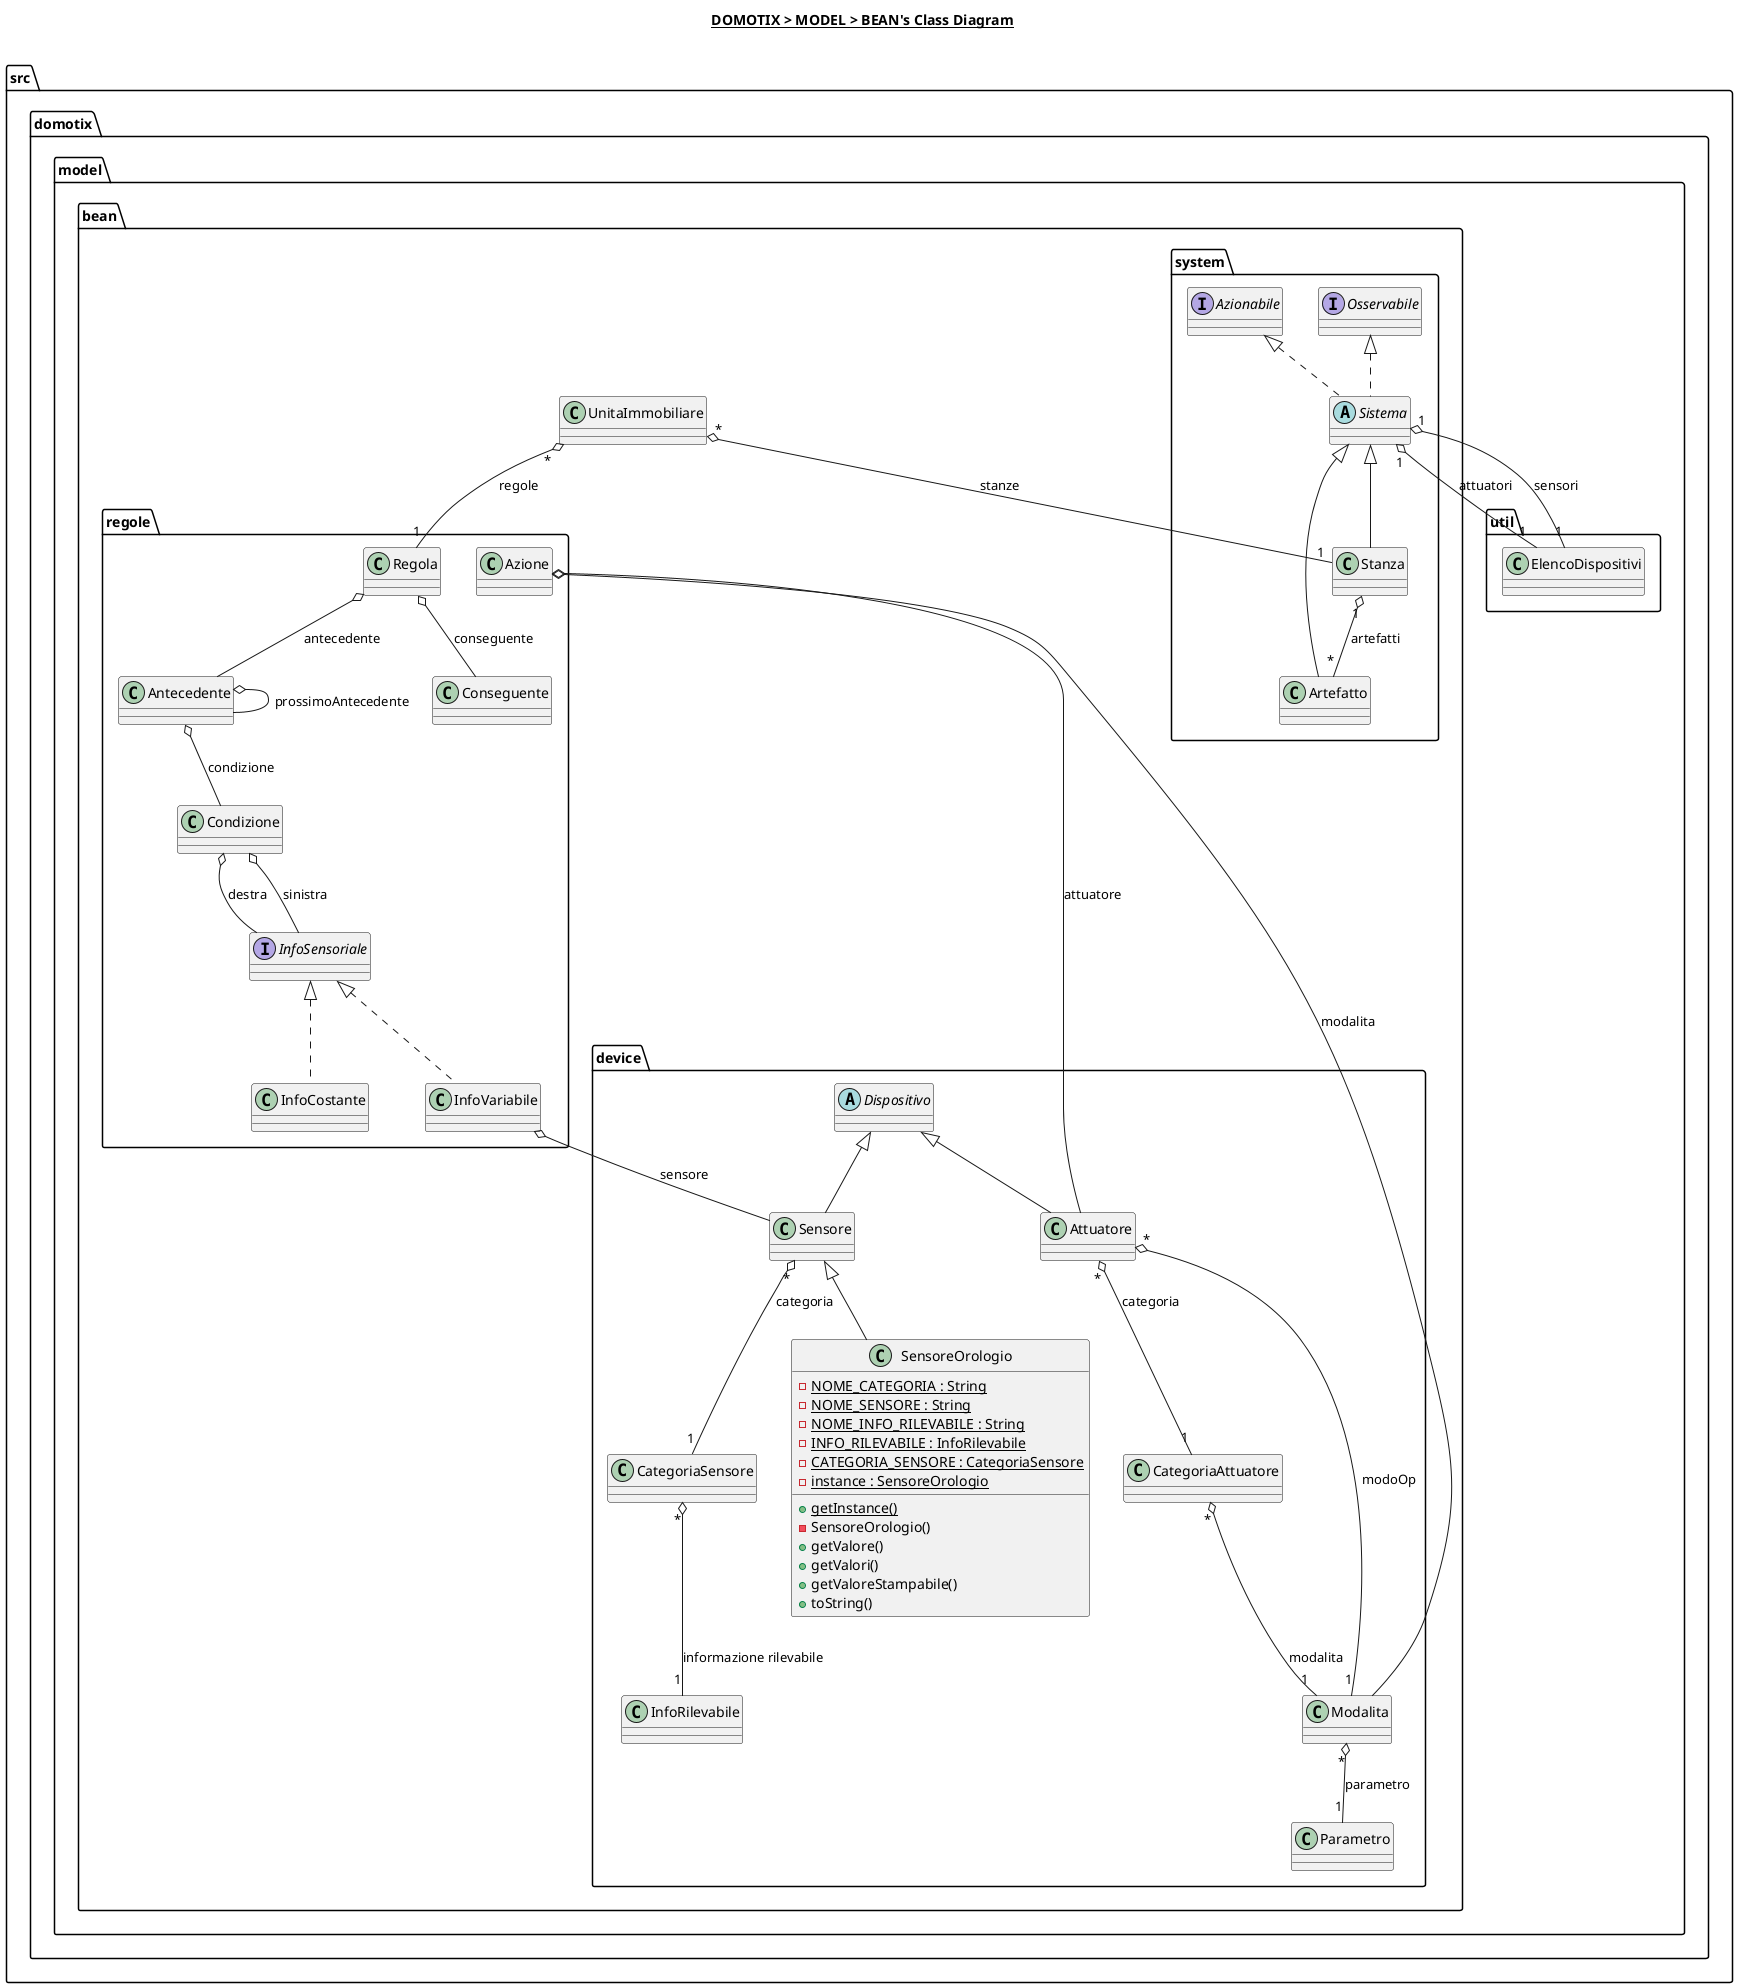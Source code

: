 @startuml

title __DOMOTIX > MODEL > BEAN's Class Diagram__\n

namespace src.domotix.model {
    namespace util {
    }

    namespace bean {
        class src.domotix.model.bean.UnitaImmobiliare {
        }

        namespace device {
            class src.domotix.model.bean.device.Attuatore {
            }

            class src.domotix.model.bean.device.CategoriaAttuatore {
            }

            class src.domotix.model.bean.device.CategoriaSensore {
            }

            abstract class src.domotix.model.bean.device.Dispositivo {
            }

            class src.domotix.model.bean.device.Modalita {
            }

            class src.domotix.model.bean.device.Parametro {
            }

            class src.domotix.model.bean.device.Sensore {
            }

            class src.domotix.model.bean.device.InfoRilevabile {
            }

            class src.domotix.model.bean.device.SensoreOrologio {
                {static} - NOME_CATEGORIA : String
                {static} - NOME_SENSORE : String
                {static} - NOME_INFO_RILEVABILE : String
                {static} - INFO_RILEVABILE : InfoRilevabile
                {static} - CATEGORIA_SENSORE : CategoriaSensore
                {static} - instance : SensoreOrologio
                {static} + getInstance()
                - SensoreOrologio()
                + getValore()
                + getValori()
                + getValoreStampabile()
                + toString()
            }
        }

        namespace system {
            class src.domotix.model.bean.system.Artefatto {
              }

              interface src.domotix.model.bean.system.Azionabile {
              }

              interface src.domotix.model.bean.system.Osservabile {
              }

              abstract class src.domotix.model.bean.system.Sistema {
              }

              class src.domotix.model.bean.system.Stanza {
              }
        }

        namespace regole {
            class src.domotix.model.bean.regole.Regola {
            }

            class src.domotix.model.bean.regole.Antecedente {
            }

            class src.domotix.model.bean.regole.Condizione {
            }

            interface src.domotix.model.bean.regole.InfoSensoriale {
            }

            class src.domotix.model.bean.regole.InfoCostante {
            }

            class src.domotix.model.bean.regole.InfoVariabile {
            }

            class src.domotix.model.bean.regole.Conseguente {
            }

            class src.domotix.model.bean.regole.Azione {
            }
        }
    }
}

src.domotix.model.bean.device.Attuatore -up-|> src.domotix.model.bean.device.Dispositivo
src.domotix.model.bean.device.Attuatore "*" o-- "1" src.domotix.model.bean.device.CategoriaAttuatore : categoria
src.domotix.model.bean.device.Attuatore "*" o-- "1" src.domotix.model.bean.device.Modalita : modoOp
src.domotix.model.bean.device.CategoriaAttuatore "*" o-- "1" src.domotix.model.bean.device.Modalita : modalita
src.domotix.model.bean.device.Modalita "*" o-- "1" src.domotix.model.bean.device.Parametro : parametro
src.domotix.model.bean.device.Sensore -up-|> src.domotix.model.bean.device.Dispositivo
src.domotix.model.bean.device.Sensore "*" o-- "1" src.domotix.model.bean.device.CategoriaSensore : categoria
src.domotix.model.bean.device.CategoriaSensore "*" o-- "1" src.domotix.model.bean.device.InfoRilevabile : informazione rilevabile
src.domotix.model.bean.device.SensoreOrologio -up-|> src.domotix.model.bean.device.Sensore

src.domotix.model.bean.system.Artefatto -up-|> src.domotix.model.bean.system.Sistema
src.domotix.model.bean.system.Sistema .up.|> src.domotix.model.bean.system.Azionabile
src.domotix.model.bean.system.Sistema .up.|> src.domotix.model.bean.system.Osservabile
src.domotix.model.bean.system.Sistema "1" o-- "1" src.domotix.model.util.ElencoDispositivi : attuatori
src.domotix.model.bean.system.Sistema "1" o-- "1" src.domotix.model.util.ElencoDispositivi : sensori
src.domotix.model.bean.system.Stanza -up-|> src.domotix.model.bean.system.Sistema
src.domotix.model.bean.system.Stanza "1" o-- "*" src.domotix.model.bean.system.Artefatto : artefatti
src.domotix.model.bean.UnitaImmobiliare "*" o-- "1" src.domotix.model.bean.system.Stanza : stanze
src.domotix.model.bean.UnitaImmobiliare "*" o-- "1" src.domotix.model.bean.regole.Regola : regole

src.domotix.model.bean.regole.Antecedente o-- src.domotix.model.bean.regole.Condizione : condizione
src.domotix.model.bean.regole.Antecedente o-- src.domotix.model.bean.regole.Antecedente : prossimoAntecedente
src.domotix.model.bean.regole.Azione o-- src.domotix.model.bean.device.Attuatore : attuatore
src.domotix.model.bean.regole.Azione o-- src.domotix.model.bean.device.Modalita : modalita
src.domotix.model.bean.regole.Condizione o-- src.domotix.model.bean.regole.InfoSensoriale : destra
src.domotix.model.bean.regole.Condizione o-- src.domotix.model.bean.regole.InfoSensoriale : sinistra
src.domotix.model.bean.regole.InfoCostante .up.|> src.domotix.model.bean.regole.InfoSensoriale
src.domotix.model.bean.regole.InfoVariabile .up.|> src.domotix.model.bean.regole.InfoSensoriale
src.domotix.model.bean.regole.InfoVariabile o-- src.domotix.model.bean.device.Sensore : sensore
src.domotix.model.bean.regole.Regola o-- src.domotix.model.bean.regole.Antecedente : antecedente
src.domotix.model.bean.regole.Regola o-- src.domotix.model.bean.regole.Conseguente : conseguente

@enduml
